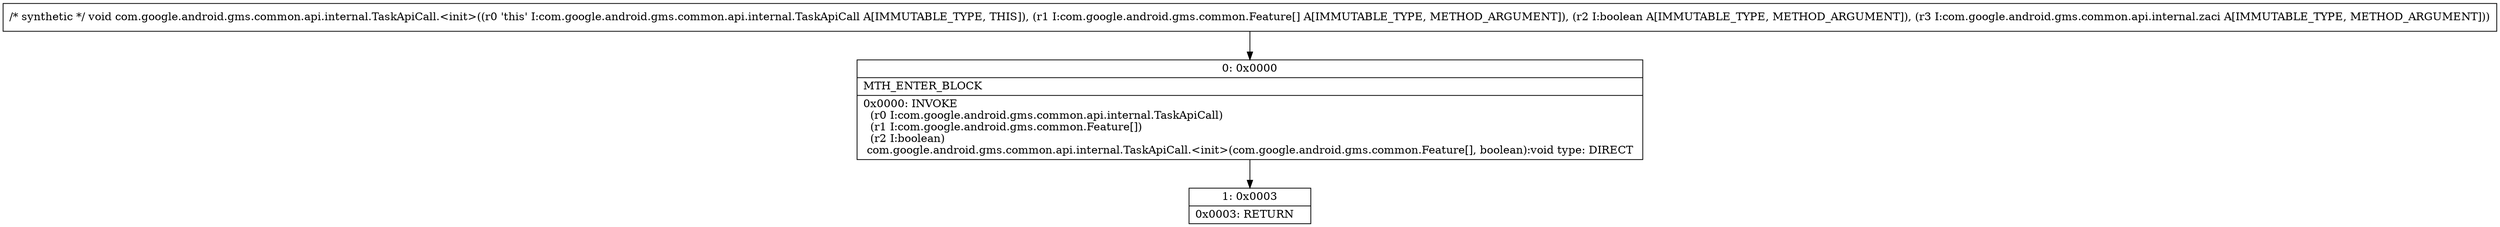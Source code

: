 digraph "CFG forcom.google.android.gms.common.api.internal.TaskApiCall.\<init\>([Lcom\/google\/android\/gms\/common\/Feature;ZLcom\/google\/android\/gms\/common\/api\/internal\/zaci;)V" {
Node_0 [shape=record,label="{0\:\ 0x0000|MTH_ENTER_BLOCK\l|0x0000: INVOKE  \l  (r0 I:com.google.android.gms.common.api.internal.TaskApiCall)\l  (r1 I:com.google.android.gms.common.Feature[])\l  (r2 I:boolean)\l com.google.android.gms.common.api.internal.TaskApiCall.\<init\>(com.google.android.gms.common.Feature[], boolean):void type: DIRECT \l}"];
Node_1 [shape=record,label="{1\:\ 0x0003|0x0003: RETURN   \l}"];
MethodNode[shape=record,label="{\/* synthetic *\/ void com.google.android.gms.common.api.internal.TaskApiCall.\<init\>((r0 'this' I:com.google.android.gms.common.api.internal.TaskApiCall A[IMMUTABLE_TYPE, THIS]), (r1 I:com.google.android.gms.common.Feature[] A[IMMUTABLE_TYPE, METHOD_ARGUMENT]), (r2 I:boolean A[IMMUTABLE_TYPE, METHOD_ARGUMENT]), (r3 I:com.google.android.gms.common.api.internal.zaci A[IMMUTABLE_TYPE, METHOD_ARGUMENT])) }"];
MethodNode -> Node_0;
Node_0 -> Node_1;
}

